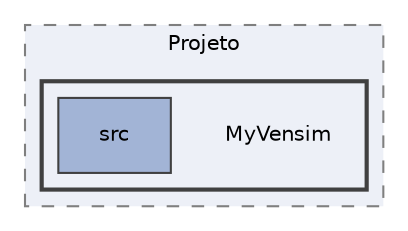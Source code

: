 digraph "G:/Meu Drive/PPGCC/PCC108/TrabalhoIndividual/Projeto/MyVensim"
{
 // LATEX_PDF_SIZE
  edge [fontname="Helvetica",fontsize="10",labelfontname="Helvetica",labelfontsize="10"];
  node [fontname="Helvetica",fontsize="10",shape=record];
  compound=true
  subgraph clusterdir_d2c312af61e27a86e27fe2b055a210d7 {
    graph [ bgcolor="#edf0f7", pencolor="grey50", style="filled,dashed,", label="Projeto", fontname="Helvetica", fontsize="10", URL="dir_d2c312af61e27a86e27fe2b055a210d7.html"]
  subgraph clusterdir_c9243719e47c96369191af970586a774 {
    graph [ bgcolor="#edf0f7", pencolor="grey25", style="filled,bold,", label="", fontname="Helvetica", fontsize="10", URL="dir_c9243719e47c96369191af970586a774.html"]
    dir_c9243719e47c96369191af970586a774 [shape=plaintext, label="MyVensim"];
  dir_4100c1cf449435e15939773d3f3d6aa7 [shape=box, label="src", style="filled,", fillcolor="#a2b4d6", color="grey25", URL="dir_4100c1cf449435e15939773d3f3d6aa7.html"];
  }
  }
}
